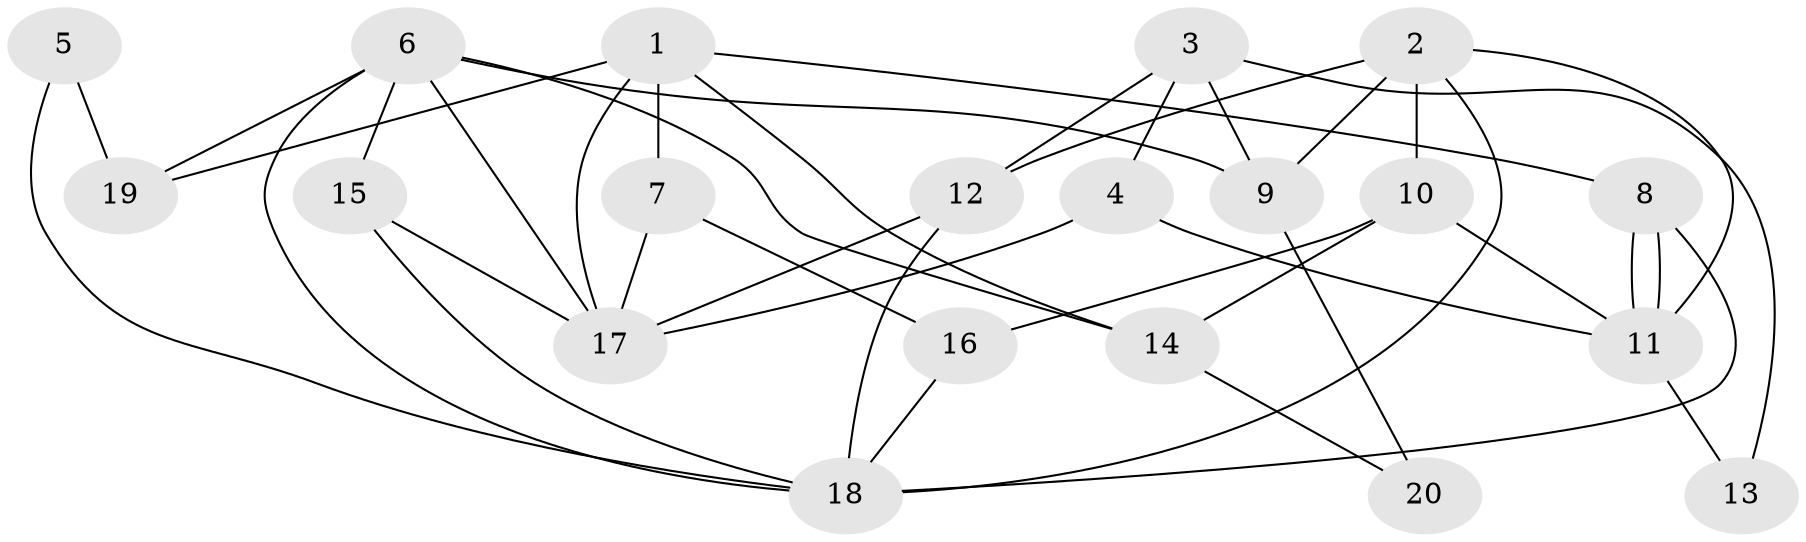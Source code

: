 // Generated by graph-tools (version 1.1) at 2025/46/02/15/25 05:46:28]
// undirected, 20 vertices, 40 edges
graph export_dot {
graph [start="1"]
  node [color=gray90,style=filled];
  1;
  2;
  3;
  4;
  5;
  6;
  7;
  8;
  9;
  10;
  11;
  12;
  13;
  14;
  15;
  16;
  17;
  18;
  19;
  20;
  1 -- 8;
  1 -- 7;
  1 -- 14;
  1 -- 17;
  1 -- 19;
  2 -- 12;
  2 -- 10;
  2 -- 9;
  2 -- 11;
  2 -- 18;
  3 -- 9;
  3 -- 4;
  3 -- 12;
  3 -- 13;
  4 -- 17;
  4 -- 11;
  5 -- 18;
  5 -- 19;
  6 -- 18;
  6 -- 15;
  6 -- 9;
  6 -- 14;
  6 -- 17;
  6 -- 19;
  7 -- 17;
  7 -- 16;
  8 -- 18;
  8 -- 11;
  8 -- 11;
  9 -- 20;
  10 -- 14;
  10 -- 11;
  10 -- 16;
  11 -- 13;
  12 -- 17;
  12 -- 18;
  14 -- 20;
  15 -- 18;
  15 -- 17;
  16 -- 18;
}
